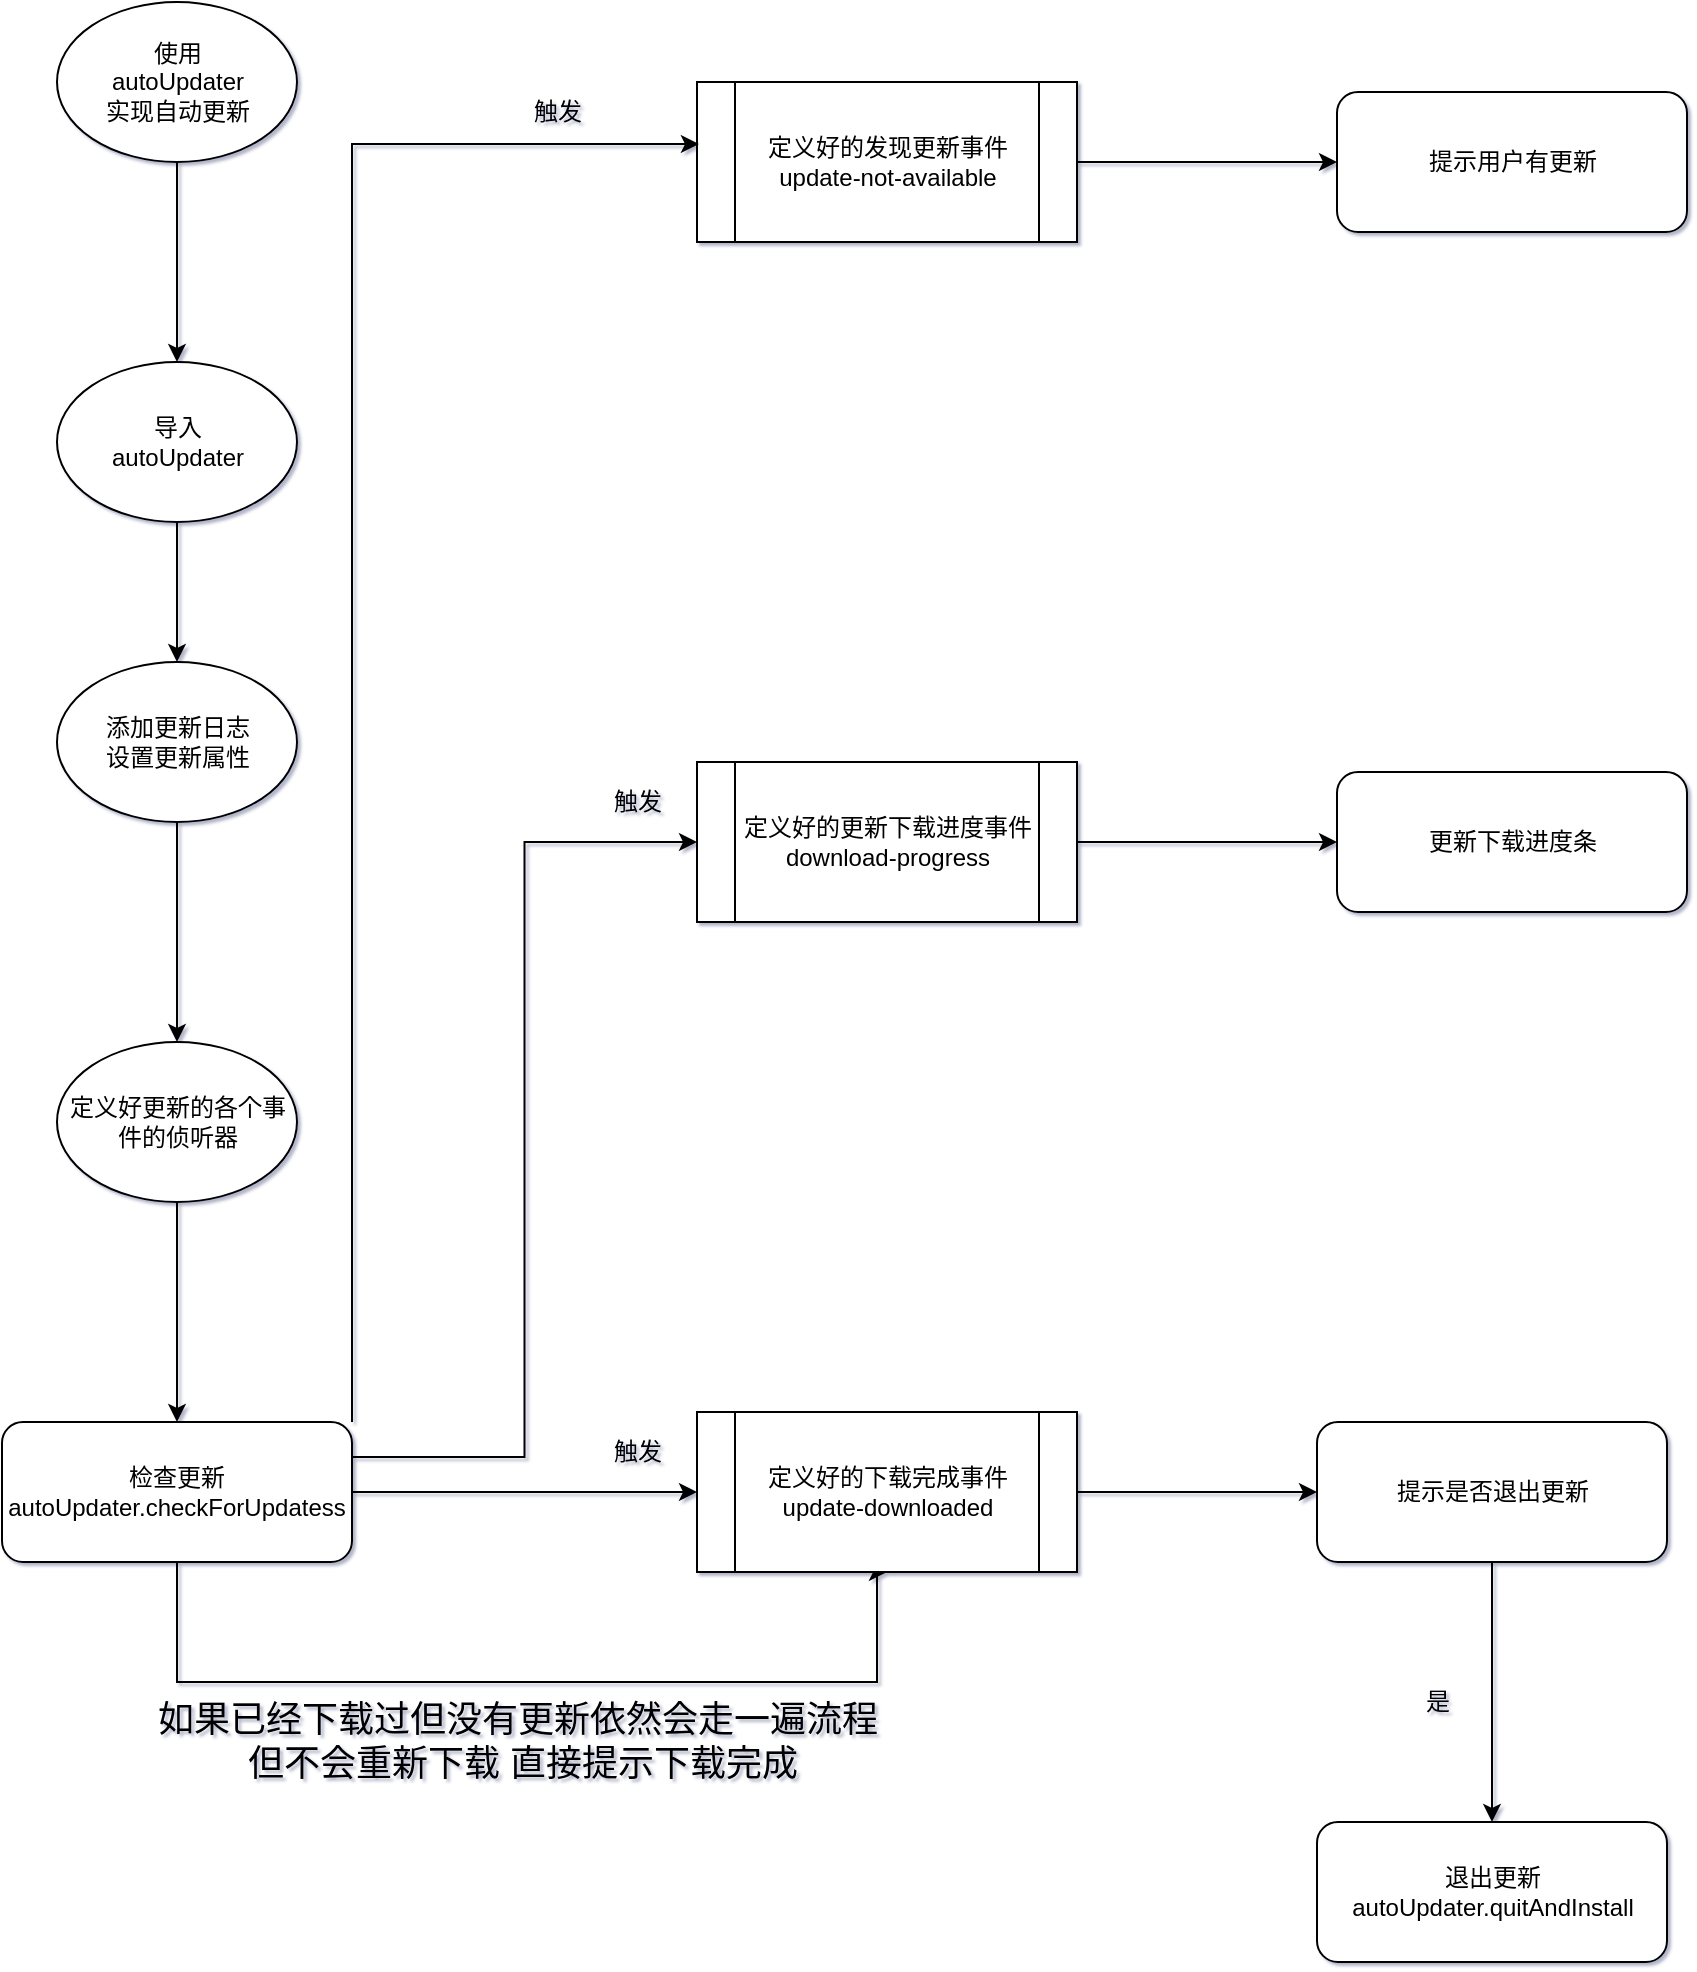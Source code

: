 <mxfile version="14.2.3" type="github">
  <diagram id="F97wJb-DD7JK8EOw3NRO" name="第 1 页">
    <mxGraphModel dx="3031" dy="1164" grid="1" gridSize="10" guides="1" tooltips="1" connect="1" arrows="1" fold="1" page="1" pageScale="1" pageWidth="827" pageHeight="1169" background="none" math="0" shadow="1">
      <root>
        <mxCell id="0" />
        <mxCell id="1" parent="0" />
        <mxCell id="Sr2g0wbvPeNb8CKuxqv0-34" style="edgeStyle=orthogonalEdgeStyle;rounded=0;orthogonalLoop=1;jettySize=auto;html=1;exitX=0.5;exitY=1;exitDx=0;exitDy=0;entryX=0.5;entryY=0;entryDx=0;entryDy=0;" edge="1" parent="1" source="Sr2g0wbvPeNb8CKuxqv0-3" target="Sr2g0wbvPeNb8CKuxqv0-19">
          <mxGeometry relative="1" as="geometry" />
        </mxCell>
        <mxCell id="Sr2g0wbvPeNb8CKuxqv0-3" value="定义好更新的各个事件的侦听器" style="ellipse;whiteSpace=wrap;html=1;rounded=0;" vertex="1" parent="1">
          <mxGeometry x="-372.5" y="570" width="120" height="80" as="geometry" />
        </mxCell>
        <mxCell id="Sr2g0wbvPeNb8CKuxqv0-26" style="edgeStyle=orthogonalEdgeStyle;rounded=0;orthogonalLoop=1;jettySize=auto;html=1;exitX=0.5;exitY=1;exitDx=0;exitDy=0;" edge="1" parent="1" source="Sr2g0wbvPeNb8CKuxqv0-5" target="Sr2g0wbvPeNb8CKuxqv0-9">
          <mxGeometry relative="1" as="geometry" />
        </mxCell>
        <mxCell id="Sr2g0wbvPeNb8CKuxqv0-5" value="使用&lt;div&gt;autoUpdater&lt;/div&gt;&lt;div&gt;实现自动更新&lt;/div&gt;" style="ellipse;whiteSpace=wrap;html=1;rounded=0;" vertex="1" parent="1">
          <mxGeometry x="-372.5" y="50" width="120" height="80" as="geometry" />
        </mxCell>
        <mxCell id="Sr2g0wbvPeNb8CKuxqv0-32" style="edgeStyle=orthogonalEdgeStyle;rounded=0;orthogonalLoop=1;jettySize=auto;html=1;exitX=0.5;exitY=1;exitDx=0;exitDy=0;entryX=0.5;entryY=0;entryDx=0;entryDy=0;" edge="1" parent="1" source="Sr2g0wbvPeNb8CKuxqv0-9" target="Sr2g0wbvPeNb8CKuxqv0-31">
          <mxGeometry relative="1" as="geometry" />
        </mxCell>
        <mxCell id="Sr2g0wbvPeNb8CKuxqv0-9" value="&lt;span&gt;导入&lt;/span&gt;&lt;br&gt;&lt;span&gt;autoUpdater&lt;/span&gt;" style="ellipse;whiteSpace=wrap;html=1;" vertex="1" parent="1">
          <mxGeometry x="-372.5" y="230" width="120" height="80" as="geometry" />
        </mxCell>
        <mxCell id="Sr2g0wbvPeNb8CKuxqv0-40" style="edgeStyle=orthogonalEdgeStyle;rounded=0;orthogonalLoop=1;jettySize=auto;html=1;exitX=1;exitY=0.5;exitDx=0;exitDy=0;entryX=0;entryY=0.5;entryDx=0;entryDy=0;" edge="1" parent="1" source="Sr2g0wbvPeNb8CKuxqv0-15" target="Sr2g0wbvPeNb8CKuxqv0-24">
          <mxGeometry relative="1" as="geometry" />
        </mxCell>
        <mxCell id="Sr2g0wbvPeNb8CKuxqv0-15" value="定义好的发现更新事件&lt;br&gt;update-not-available" style="shape=process;whiteSpace=wrap;html=1;backgroundOutline=1;rounded=0;" vertex="1" parent="1">
          <mxGeometry x="-52.5" y="90" width="190" height="80" as="geometry" />
        </mxCell>
        <mxCell id="Sr2g0wbvPeNb8CKuxqv0-49" style="edgeStyle=orthogonalEdgeStyle;rounded=0;orthogonalLoop=1;jettySize=auto;html=1;exitX=1;exitY=0;exitDx=0;exitDy=0;entryX=0.005;entryY=0.388;entryDx=0;entryDy=0;entryPerimeter=0;" edge="1" parent="1" source="Sr2g0wbvPeNb8CKuxqv0-19" target="Sr2g0wbvPeNb8CKuxqv0-15">
          <mxGeometry relative="1" as="geometry" />
        </mxCell>
        <mxCell id="Sr2g0wbvPeNb8CKuxqv0-50" style="edgeStyle=orthogonalEdgeStyle;rounded=0;orthogonalLoop=1;jettySize=auto;html=1;exitX=1;exitY=0.25;exitDx=0;exitDy=0;entryX=0;entryY=0.5;entryDx=0;entryDy=0;" edge="1" parent="1" source="Sr2g0wbvPeNb8CKuxqv0-19" target="Sr2g0wbvPeNb8CKuxqv0-38">
          <mxGeometry relative="1" as="geometry" />
        </mxCell>
        <mxCell id="Sr2g0wbvPeNb8CKuxqv0-51" style="edgeStyle=orthogonalEdgeStyle;rounded=0;orthogonalLoop=1;jettySize=auto;html=1;exitX=1;exitY=0.5;exitDx=0;exitDy=0;entryX=0;entryY=0.5;entryDx=0;entryDy=0;" edge="1" parent="1" source="Sr2g0wbvPeNb8CKuxqv0-19" target="Sr2g0wbvPeNb8CKuxqv0-45">
          <mxGeometry relative="1" as="geometry" />
        </mxCell>
        <mxCell id="Sr2g0wbvPeNb8CKuxqv0-61" style="edgeStyle=orthogonalEdgeStyle;rounded=0;orthogonalLoop=1;jettySize=auto;html=1;exitX=0.5;exitY=1;exitDx=0;exitDy=0;entryX=0.5;entryY=1;entryDx=0;entryDy=0;" edge="1" parent="1" source="Sr2g0wbvPeNb8CKuxqv0-19" target="Sr2g0wbvPeNb8CKuxqv0-45">
          <mxGeometry relative="1" as="geometry">
            <mxPoint x="77.5" y="850" as="targetPoint" />
            <Array as="points">
              <mxPoint x="-312.5" y="890" />
              <mxPoint x="37.5" y="890" />
              <mxPoint x="37.5" y="835" />
            </Array>
          </mxGeometry>
        </mxCell>
        <mxCell id="Sr2g0wbvPeNb8CKuxqv0-19" value="检查更新&lt;br&gt;autoUpdater.checkForUpdatess" style="rounded=1;whiteSpace=wrap;html=1;" vertex="1" parent="1">
          <mxGeometry x="-400" y="760" width="175" height="70" as="geometry" />
        </mxCell>
        <mxCell id="Sr2g0wbvPeNb8CKuxqv0-22" value="触发" style="text;html=1;strokeColor=none;fillColor=none;align=center;verticalAlign=middle;whiteSpace=wrap;rounded=0;" vertex="1" parent="1">
          <mxGeometry x="-142.5" y="90" width="40" height="30" as="geometry" />
        </mxCell>
        <mxCell id="Sr2g0wbvPeNb8CKuxqv0-24" value="提示用户有更新" style="rounded=1;whiteSpace=wrap;html=1;" vertex="1" parent="1">
          <mxGeometry x="267.5" y="95" width="175" height="70" as="geometry" />
        </mxCell>
        <mxCell id="Sr2g0wbvPeNb8CKuxqv0-33" style="edgeStyle=orthogonalEdgeStyle;rounded=0;orthogonalLoop=1;jettySize=auto;html=1;" edge="1" parent="1" source="Sr2g0wbvPeNb8CKuxqv0-31" target="Sr2g0wbvPeNb8CKuxqv0-3">
          <mxGeometry relative="1" as="geometry" />
        </mxCell>
        <mxCell id="Sr2g0wbvPeNb8CKuxqv0-31" value="添加更新日志&lt;br&gt;设置更新属性" style="ellipse;whiteSpace=wrap;html=1;rounded=0;" vertex="1" parent="1">
          <mxGeometry x="-372.5" y="380" width="120" height="80" as="geometry" />
        </mxCell>
        <mxCell id="Sr2g0wbvPeNb8CKuxqv0-52" style="edgeStyle=orthogonalEdgeStyle;rounded=0;orthogonalLoop=1;jettySize=auto;html=1;exitX=1;exitY=0.5;exitDx=0;exitDy=0;" edge="1" parent="1" source="Sr2g0wbvPeNb8CKuxqv0-38" target="Sr2g0wbvPeNb8CKuxqv0-44">
          <mxGeometry relative="1" as="geometry" />
        </mxCell>
        <mxCell id="Sr2g0wbvPeNb8CKuxqv0-38" value="定义好的更新下载进度事件&lt;br&gt;download-progress" style="shape=process;whiteSpace=wrap;html=1;backgroundOutline=1;rounded=0;" vertex="1" parent="1">
          <mxGeometry x="-52.5" y="430" width="190" height="80" as="geometry" />
        </mxCell>
        <mxCell id="Sr2g0wbvPeNb8CKuxqv0-44" value="更新下载进度条" style="rounded=1;whiteSpace=wrap;html=1;" vertex="1" parent="1">
          <mxGeometry x="267.5" y="435" width="175" height="70" as="geometry" />
        </mxCell>
        <mxCell id="Sr2g0wbvPeNb8CKuxqv0-54" style="edgeStyle=orthogonalEdgeStyle;rounded=0;orthogonalLoop=1;jettySize=auto;html=1;" edge="1" parent="1" source="Sr2g0wbvPeNb8CKuxqv0-45" target="Sr2g0wbvPeNb8CKuxqv0-53">
          <mxGeometry relative="1" as="geometry" />
        </mxCell>
        <mxCell id="Sr2g0wbvPeNb8CKuxqv0-45" value="定义好的下载完成事件&lt;br&gt;update-downloaded" style="shape=process;whiteSpace=wrap;html=1;backgroundOutline=1;rounded=0;" vertex="1" parent="1">
          <mxGeometry x="-52.5" y="755" width="190" height="80" as="geometry" />
        </mxCell>
        <mxCell id="Sr2g0wbvPeNb8CKuxqv0-55" style="edgeStyle=orthogonalEdgeStyle;rounded=0;orthogonalLoop=1;jettySize=auto;html=1;" edge="1" parent="1" source="Sr2g0wbvPeNb8CKuxqv0-53">
          <mxGeometry relative="1" as="geometry">
            <mxPoint x="345" y="960" as="targetPoint" />
          </mxGeometry>
        </mxCell>
        <mxCell id="Sr2g0wbvPeNb8CKuxqv0-53" value="提示是否退出更新" style="rounded=1;whiteSpace=wrap;html=1;" vertex="1" parent="1">
          <mxGeometry x="257.5" y="760" width="175" height="70" as="geometry" />
        </mxCell>
        <mxCell id="Sr2g0wbvPeNb8CKuxqv0-57" value="退出更新&lt;br&gt;autoUpdater.quitAndInstall" style="rounded=1;whiteSpace=wrap;html=1;" vertex="1" parent="1">
          <mxGeometry x="257.5" y="960" width="175" height="70" as="geometry" />
        </mxCell>
        <mxCell id="Sr2g0wbvPeNb8CKuxqv0-58" value="触发" style="text;html=1;strokeColor=none;fillColor=none;align=center;verticalAlign=middle;whiteSpace=wrap;rounded=0;" vertex="1" parent="1">
          <mxGeometry x="-102.5" y="435" width="40" height="30" as="geometry" />
        </mxCell>
        <mxCell id="Sr2g0wbvPeNb8CKuxqv0-59" value="触发" style="text;html=1;strokeColor=none;fillColor=none;align=center;verticalAlign=middle;whiteSpace=wrap;rounded=0;" vertex="1" parent="1">
          <mxGeometry x="-102.5" y="760" width="40" height="30" as="geometry" />
        </mxCell>
        <mxCell id="Sr2g0wbvPeNb8CKuxqv0-60" value="是" style="text;html=1;strokeColor=none;fillColor=none;align=center;verticalAlign=middle;whiteSpace=wrap;rounded=0;" vertex="1" parent="1">
          <mxGeometry x="297.5" y="890" width="40" height="20" as="geometry" />
        </mxCell>
        <mxCell id="Sr2g0wbvPeNb8CKuxqv0-62" value="&lt;font style=&quot;font-size: 18px&quot;&gt;如果已经下载过但没有更新依然会走一遍流程&lt;br&gt;&amp;nbsp;但不会重新下载 直接提示下载完成&lt;/font&gt;" style="text;html=1;strokeColor=none;fillColor=none;align=center;verticalAlign=middle;whiteSpace=wrap;rounded=0;" vertex="1" parent="1">
          <mxGeometry x="-392.5" y="910" width="500" height="20" as="geometry" />
        </mxCell>
      </root>
    </mxGraphModel>
  </diagram>
</mxfile>

